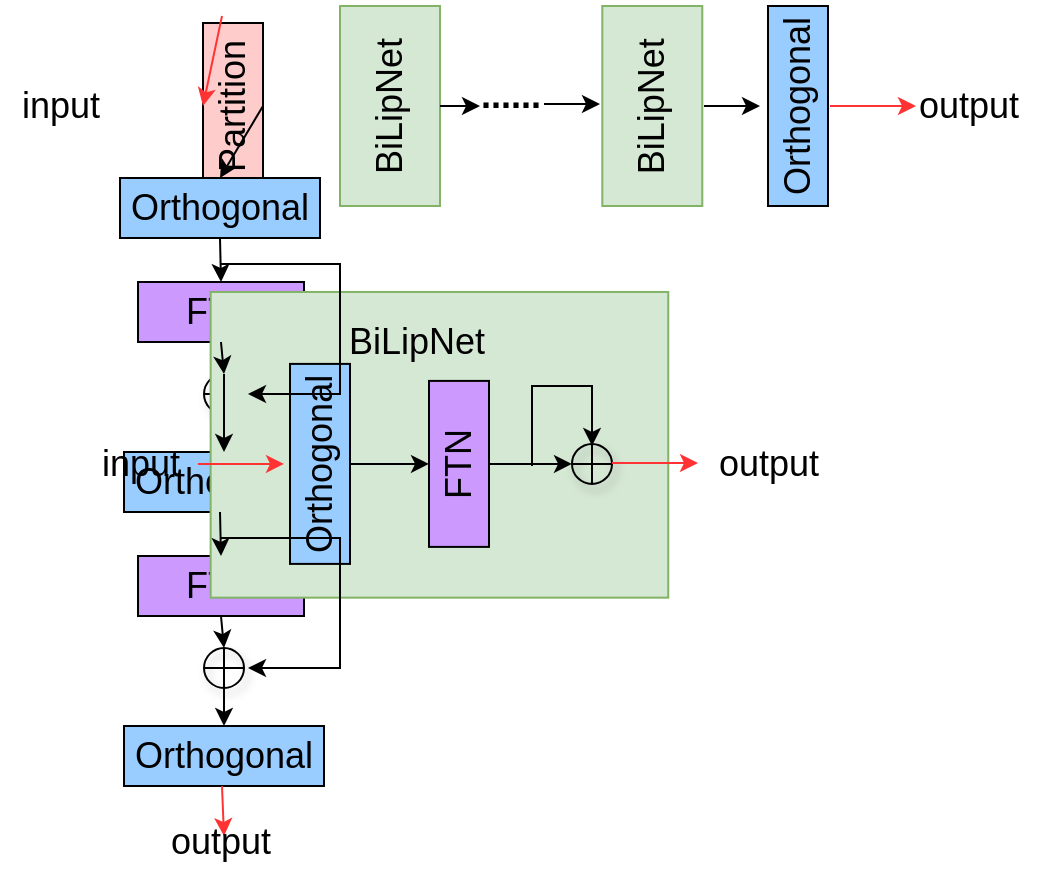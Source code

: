<mxfile version="27.1.6">
  <diagram name="第 1 页" id="12M5Myu7l8NUgM6UxuhZ">
    <mxGraphModel dx="674" dy="438" grid="1" gridSize="10" guides="1" tooltips="1" connect="1" arrows="1" fold="1" page="1" pageScale="1" pageWidth="827" pageHeight="1169" math="0" shadow="0">
      <root>
        <mxCell id="0" />
        <mxCell id="1" parent="0" />
        <mxCell id="n2hKNjZKLiZzbII2VU98-11" value="&lt;font style=&quot;font-size: 18px;&quot;&gt;Partition&lt;/font&gt;" style="rounded=0;whiteSpace=wrap;html=1;fillColor=#FFCCCC;rotation=-90;" vertex="1" parent="1">
          <mxGeometry x="225" y="80" width="83" height="30" as="geometry" />
        </mxCell>
        <mxCell id="n2hKNjZKLiZzbII2VU98-1" value="&lt;font style=&quot;font-size: 18px;&quot;&gt;Orthogonal&lt;/font&gt;" style="rounded=0;whiteSpace=wrap;html=1;fillColor=#99CCFF;" vertex="1" parent="1">
          <mxGeometry x="210" y="131" width="100" height="30" as="geometry" />
        </mxCell>
        <mxCell id="n2hKNjZKLiZzbII2VU98-12" value="" style="endArrow=classic;html=1;rounded=0;exitX=0.5;exitY=1;exitDx=0;exitDy=0;entryX=0.5;entryY=0;entryDx=0;entryDy=0;" edge="1" parent="1" source="n2hKNjZKLiZzbII2VU98-11" target="n2hKNjZKLiZzbII2VU98-1">
          <mxGeometry width="50" height="50" relative="1" as="geometry">
            <mxPoint x="639" y="310" as="sourcePoint" />
            <mxPoint x="319" y="95" as="targetPoint" />
          </mxGeometry>
        </mxCell>
        <mxCell id="n2hKNjZKLiZzbII2VU98-2" value="&lt;font style=&quot;font-size: 18px;&quot;&gt;Orthogonal&lt;/font&gt;" style="rounded=0;whiteSpace=wrap;html=1;fillColor=#99CCFF;" vertex="1" parent="1">
          <mxGeometry x="212" y="268" width="100" height="30" as="geometry" />
        </mxCell>
        <mxCell id="n2hKNjZKLiZzbII2VU98-36" value="" style="endArrow=classic;html=1;rounded=0;fillColor=#FF3333;strokeColor=#FF3333;entryX=0.5;entryY=0;entryDx=0;entryDy=0;exitX=0.983;exitY=0.5;exitDx=0;exitDy=0;exitPerimeter=0;" edge="1" parent="1" target="n2hKNjZKLiZzbII2VU98-11">
          <mxGeometry width="50" height="50" relative="1" as="geometry">
            <mxPoint x="261" y="50" as="sourcePoint" />
            <mxPoint x="250" y="80" as="targetPoint" />
          </mxGeometry>
        </mxCell>
        <mxCell id="n2hKNjZKLiZzbII2VU98-25" value="&lt;font style=&quot;font-size: 18px;&quot;&gt;Orthogonal&lt;/font&gt;" style="rounded=0;whiteSpace=wrap;html=1;fillColor=#99CCFF;" vertex="1" parent="1">
          <mxGeometry x="212" y="405" width="100" height="30" as="geometry" />
        </mxCell>
        <mxCell id="n2hKNjZKLiZzbII2VU98-3" value="&lt;font style=&quot;font-size: 18px;&quot;&gt;FTN&lt;/font&gt;" style="rounded=0;whiteSpace=wrap;html=1;fillColor=#CC99FF;" vertex="1" parent="1">
          <mxGeometry x="219" y="183" width="83" height="30" as="geometry" />
        </mxCell>
        <mxCell id="n2hKNjZKLiZzbII2VU98-38" value="&lt;font style=&quot;font-size: 18px;&quot;&gt;input&lt;/font&gt;" style="text;html=1;align=center;verticalAlign=middle;resizable=0;points=[];autosize=1;strokeColor=none;fillColor=none;" vertex="1" parent="1">
          <mxGeometry x="150" y="75" width="60" height="40" as="geometry" />
        </mxCell>
        <mxCell id="n2hKNjZKLiZzbII2VU98-37" value="" style="endArrow=classic;html=1;rounded=0;fillColor=#FF3333;strokeColor=#FF3333;exitX=0.5;exitY=1;exitDx=0;exitDy=0;" edge="1" parent="1">
          <mxGeometry width="50" height="50" relative="1" as="geometry">
            <mxPoint x="261" y="435" as="sourcePoint" />
            <mxPoint x="262" y="460" as="targetPoint" />
          </mxGeometry>
        </mxCell>
        <mxCell id="n2hKNjZKLiZzbII2VU98-26" value="&lt;font style=&quot;font-size: 18px;&quot;&gt;FTN&lt;/font&gt;" style="rounded=0;whiteSpace=wrap;html=1;fillColor=#CC99FF;" vertex="1" parent="1">
          <mxGeometry x="219" y="320" width="83" height="30" as="geometry" />
        </mxCell>
        <mxCell id="n2hKNjZKLiZzbII2VU98-4" value="" style="ellipse;whiteSpace=wrap;html=1;aspect=fixed;shadow=1;fillColor=none;" vertex="1" parent="1">
          <mxGeometry x="252" y="229" width="20" height="20" as="geometry" />
        </mxCell>
        <mxCell id="n2hKNjZKLiZzbII2VU98-48" value="&lt;font style=&quot;font-size: 18px;&quot;&gt;BiLipNet&lt;/font&gt;" style="rounded=0;whiteSpace=wrap;html=1;fillColor=#d5e8d4;rotation=-90;strokeColor=#82b366;" vertex="1" parent="1">
          <mxGeometry x="295" y="70" width="100" height="50" as="geometry" />
        </mxCell>
        <mxCell id="n2hKNjZKLiZzbII2VU98-39" value="&lt;font style=&quot;font-size: 18px;&quot;&gt;output&lt;/font&gt;" style="text;html=1;align=center;verticalAlign=middle;resizable=0;points=[];autosize=1;strokeColor=none;fillColor=none;" vertex="1" parent="1">
          <mxGeometry x="225" y="443" width="70" height="40" as="geometry" />
        </mxCell>
        <mxCell id="n2hKNjZKLiZzbII2VU98-27" value="" style="ellipse;whiteSpace=wrap;html=1;aspect=fixed;shadow=1;fillColor=none;" vertex="1" parent="1">
          <mxGeometry x="252" y="366" width="20" height="20" as="geometry" />
        </mxCell>
        <mxCell id="n2hKNjZKLiZzbII2VU98-5" value="" style="endArrow=none;html=1;rounded=0;exitX=0;exitY=0.5;exitDx=0;exitDy=0;entryX=1;entryY=0.5;entryDx=0;entryDy=0;" edge="1" parent="1" source="n2hKNjZKLiZzbII2VU98-4" target="n2hKNjZKLiZzbII2VU98-4">
          <mxGeometry width="50" height="50" relative="1" as="geometry">
            <mxPoint x="432" y="354" as="sourcePoint" />
            <mxPoint x="482" y="304" as="targetPoint" />
          </mxGeometry>
        </mxCell>
        <mxCell id="n2hKNjZKLiZzbII2VU98-49" value="" style="rounded=0;whiteSpace=wrap;html=1;fillColor=#d5e8d4;rotation=-90;strokeColor=#82b366;" vertex="1" parent="1">
          <mxGeometry x="293.3" y="150" width="152.85" height="228.81" as="geometry" />
        </mxCell>
        <mxCell id="n2hKNjZKLiZzbII2VU98-28" value="" style="endArrow=none;html=1;rounded=0;exitX=0;exitY=0.5;exitDx=0;exitDy=0;entryX=1;entryY=0.5;entryDx=0;entryDy=0;" edge="1" parent="1" source="n2hKNjZKLiZzbII2VU98-27" target="n2hKNjZKLiZzbII2VU98-27">
          <mxGeometry width="50" height="50" relative="1" as="geometry">
            <mxPoint x="432" y="491" as="sourcePoint" />
            <mxPoint x="482" y="441" as="targetPoint" />
          </mxGeometry>
        </mxCell>
        <mxCell id="n2hKNjZKLiZzbII2VU98-6" value="" style="endArrow=none;html=1;rounded=0;exitX=0.5;exitY=1;exitDx=0;exitDy=0;entryX=0.5;entryY=0;entryDx=0;entryDy=0;" edge="1" parent="1" source="n2hKNjZKLiZzbII2VU98-4" target="n2hKNjZKLiZzbII2VU98-4">
          <mxGeometry width="50" height="50" relative="1" as="geometry">
            <mxPoint x="432" y="354" as="sourcePoint" />
            <mxPoint x="482" y="304" as="targetPoint" />
          </mxGeometry>
        </mxCell>
        <mxCell id="n2hKNjZKLiZzbII2VU98-50" value="&lt;font style=&quot;font-size: 18px;&quot;&gt;Orthogonal&lt;/font&gt;" style="rounded=0;whiteSpace=wrap;html=1;fillColor=#99CCFF;rotation=-90;" vertex="1" parent="1">
          <mxGeometry x="260" y="258.95" width="100" height="30" as="geometry" />
        </mxCell>
        <mxCell id="n2hKNjZKLiZzbII2VU98-29" value="" style="endArrow=none;html=1;rounded=0;exitX=0.5;exitY=1;exitDx=0;exitDy=0;entryX=0.5;entryY=0;entryDx=0;entryDy=0;" edge="1" parent="1" source="n2hKNjZKLiZzbII2VU98-27" target="n2hKNjZKLiZzbII2VU98-27">
          <mxGeometry width="50" height="50" relative="1" as="geometry">
            <mxPoint x="432" y="491" as="sourcePoint" />
            <mxPoint x="482" y="441" as="targetPoint" />
          </mxGeometry>
        </mxCell>
        <mxCell id="n2hKNjZKLiZzbII2VU98-7" value="" style="endArrow=classic;html=1;rounded=0;exitX=0.5;exitY=1;exitDx=0;exitDy=0;entryX=0.5;entryY=0;entryDx=0;entryDy=0;" edge="1" parent="1" source="n2hKNjZKLiZzbII2VU98-1" target="n2hKNjZKLiZzbII2VU98-3">
          <mxGeometry width="50" height="50" relative="1" as="geometry">
            <mxPoint x="562" y="333" as="sourcePoint" />
            <mxPoint x="612" y="283" as="targetPoint" />
          </mxGeometry>
        </mxCell>
        <mxCell id="n2hKNjZKLiZzbII2VU98-52" value="&lt;font style=&quot;font-size: 18px;&quot;&gt;FTN&lt;/font&gt;" style="rounded=0;whiteSpace=wrap;html=1;fillColor=#CC99FF;rotation=-90;" vertex="1" parent="1">
          <mxGeometry x="338" y="258.95" width="83" height="30" as="geometry" />
        </mxCell>
        <mxCell id="n2hKNjZKLiZzbII2VU98-30" value="" style="endArrow=classic;html=1;rounded=0;exitX=0.5;exitY=1;exitDx=0;exitDy=0;entryX=0.5;entryY=0;entryDx=0;entryDy=0;" edge="1" parent="1" target="n2hKNjZKLiZzbII2VU98-26">
          <mxGeometry width="50" height="50" relative="1" as="geometry">
            <mxPoint x="260" y="298" as="sourcePoint" />
            <mxPoint x="612" y="420" as="targetPoint" />
          </mxGeometry>
        </mxCell>
        <mxCell id="n2hKNjZKLiZzbII2VU98-8" value="" style="endArrow=classic;html=1;rounded=0;exitX=0.5;exitY=1;exitDx=0;exitDy=0;entryX=0.5;entryY=0;entryDx=0;entryDy=0;" edge="1" parent="1" source="n2hKNjZKLiZzbII2VU98-3" target="n2hKNjZKLiZzbII2VU98-4">
          <mxGeometry width="50" height="50" relative="1" as="geometry">
            <mxPoint x="562" y="333" as="sourcePoint" />
            <mxPoint x="612" y="283" as="targetPoint" />
          </mxGeometry>
        </mxCell>
        <mxCell id="n2hKNjZKLiZzbII2VU98-53" value="" style="endArrow=classic;html=1;rounded=0;exitX=0.5;exitY=1;exitDx=0;exitDy=0;entryX=0.5;entryY=0;entryDx=0;entryDy=0;" edge="1" parent="1" source="n2hKNjZKLiZzbII2VU98-50" target="n2hKNjZKLiZzbII2VU98-52">
          <mxGeometry width="50" height="50" relative="1" as="geometry">
            <mxPoint x="538" y="511.95" as="sourcePoint" />
            <mxPoint x="588" y="461.95" as="targetPoint" />
          </mxGeometry>
        </mxCell>
        <mxCell id="n2hKNjZKLiZzbII2VU98-31" value="" style="endArrow=classic;html=1;rounded=0;exitX=0.5;exitY=1;exitDx=0;exitDy=0;entryX=0.5;entryY=0;entryDx=0;entryDy=0;" edge="1" parent="1" source="n2hKNjZKLiZzbII2VU98-26" target="n2hKNjZKLiZzbII2VU98-27">
          <mxGeometry width="50" height="50" relative="1" as="geometry">
            <mxPoint x="562" y="470" as="sourcePoint" />
            <mxPoint x="612" y="420" as="targetPoint" />
          </mxGeometry>
        </mxCell>
        <mxCell id="n2hKNjZKLiZzbII2VU98-9" value="" style="endArrow=classic;html=1;rounded=0;exitX=0.5;exitY=1;exitDx=0;exitDy=0;entryX=0.5;entryY=0;entryDx=0;entryDy=0;" edge="1" parent="1" source="n2hKNjZKLiZzbII2VU98-4" target="n2hKNjZKLiZzbII2VU98-2">
          <mxGeometry width="50" height="50" relative="1" as="geometry">
            <mxPoint x="562" y="333" as="sourcePoint" />
            <mxPoint x="612" y="283" as="targetPoint" />
          </mxGeometry>
        </mxCell>
        <mxCell id="n2hKNjZKLiZzbII2VU98-54" value="" style="endArrow=classic;html=1;rounded=0;exitX=0.5;exitY=1;exitDx=0;exitDy=0;entryX=0;entryY=0.5;entryDx=0;entryDy=0;" edge="1" parent="1" source="n2hKNjZKLiZzbII2VU98-52" target="n2hKNjZKLiZzbII2VU98-56">
          <mxGeometry width="50" height="50" relative="1" as="geometry">
            <mxPoint x="538" y="511.95" as="sourcePoint" />
            <mxPoint x="238" y="407.95" as="targetPoint" />
          </mxGeometry>
        </mxCell>
        <mxCell id="n2hKNjZKLiZzbII2VU98-32" value="" style="endArrow=classic;html=1;rounded=0;exitX=0.5;exitY=1;exitDx=0;exitDy=0;entryX=0.5;entryY=0;entryDx=0;entryDy=0;" edge="1" parent="1" source="n2hKNjZKLiZzbII2VU98-27" target="n2hKNjZKLiZzbII2VU98-25">
          <mxGeometry width="50" height="50" relative="1" as="geometry">
            <mxPoint x="562" y="470" as="sourcePoint" />
            <mxPoint x="612" y="420" as="targetPoint" />
          </mxGeometry>
        </mxCell>
        <mxCell id="n2hKNjZKLiZzbII2VU98-10" value="" style="endArrow=classic;html=1;rounded=0;entryX=1;entryY=0.5;entryDx=0;entryDy=0;" edge="1" parent="1">
          <mxGeometry width="50" height="50" relative="1" as="geometry">
            <mxPoint x="260" y="174" as="sourcePoint" />
            <mxPoint x="274" y="239" as="targetPoint" />
            <Array as="points">
              <mxPoint x="320" y="174" />
              <mxPoint x="320" y="239" />
            </Array>
          </mxGeometry>
        </mxCell>
        <mxCell id="n2hKNjZKLiZzbII2VU98-56" value="" style="ellipse;whiteSpace=wrap;html=1;aspect=fixed;shadow=1;fillColor=none;" vertex="1" parent="1">
          <mxGeometry x="436" y="263.95" width="20" height="20" as="geometry" />
        </mxCell>
        <mxCell id="n2hKNjZKLiZzbII2VU98-33" value="" style="endArrow=classic;html=1;rounded=0;entryX=1;entryY=0.5;entryDx=0;entryDy=0;" edge="1" parent="1">
          <mxGeometry width="50" height="50" relative="1" as="geometry">
            <mxPoint x="260" y="311" as="sourcePoint" />
            <mxPoint x="274" y="376" as="targetPoint" />
            <Array as="points">
              <mxPoint x="320" y="311" />
              <mxPoint x="320" y="376" />
            </Array>
          </mxGeometry>
        </mxCell>
        <mxCell id="n2hKNjZKLiZzbII2VU98-57" value="" style="endArrow=none;html=1;rounded=0;exitX=0;exitY=0.5;exitDx=0;exitDy=0;entryX=1;entryY=0.5;entryDx=0;entryDy=0;" edge="1" parent="1" source="n2hKNjZKLiZzbII2VU98-56" target="n2hKNjZKLiZzbII2VU98-56">
          <mxGeometry width="50" height="50" relative="1" as="geometry">
            <mxPoint x="616" y="388.95" as="sourcePoint" />
            <mxPoint x="666" y="338.95" as="targetPoint" />
          </mxGeometry>
        </mxCell>
        <mxCell id="n2hKNjZKLiZzbII2VU98-58" value="" style="endArrow=none;html=1;rounded=0;exitX=0.5;exitY=1;exitDx=0;exitDy=0;entryX=0.5;entryY=0;entryDx=0;entryDy=0;" edge="1" parent="1" source="n2hKNjZKLiZzbII2VU98-56" target="n2hKNjZKLiZzbII2VU98-56">
          <mxGeometry width="50" height="50" relative="1" as="geometry">
            <mxPoint x="616" y="388.95" as="sourcePoint" />
            <mxPoint x="666" y="338.95" as="targetPoint" />
          </mxGeometry>
        </mxCell>
        <mxCell id="n2hKNjZKLiZzbII2VU98-59" value="" style="endArrow=classic;html=1;rounded=0;" edge="1" parent="1">
          <mxGeometry width="50" height="50" relative="1" as="geometry">
            <mxPoint x="416" y="274.95" as="sourcePoint" />
            <mxPoint x="446" y="264.95" as="targetPoint" />
            <Array as="points">
              <mxPoint x="416" y="234.95" />
              <mxPoint x="446" y="234.95" />
            </Array>
          </mxGeometry>
        </mxCell>
        <mxCell id="n2hKNjZKLiZzbII2VU98-60" value="&lt;font style=&quot;font-size: 18px;&quot;&gt;BiLipNet&lt;/font&gt;" style="text;html=1;align=center;verticalAlign=middle;resizable=0;points=[];autosize=1;strokeColor=none;fillColor=none;" vertex="1" parent="1">
          <mxGeometry x="313" y="192.85" width="90" height="40" as="geometry" />
        </mxCell>
        <mxCell id="n2hKNjZKLiZzbII2VU98-61" value="" style="endArrow=classic;html=1;rounded=0;fillColor=#FF3333;strokeColor=#FF3333;entryX=0.5;entryY=0;entryDx=0;entryDy=0;exitX=0.983;exitY=0.5;exitDx=0;exitDy=0;exitPerimeter=0;" edge="1" parent="1" source="n2hKNjZKLiZzbII2VU98-62">
          <mxGeometry width="50" height="50" relative="1" as="geometry">
            <mxPoint x="301" y="228.95" as="sourcePoint" />
            <mxPoint x="292" y="273.95" as="targetPoint" />
          </mxGeometry>
        </mxCell>
        <mxCell id="n2hKNjZKLiZzbII2VU98-62" value="&lt;font style=&quot;font-size: 18px;&quot;&gt;input&lt;/font&gt;" style="text;html=1;align=center;verticalAlign=middle;resizable=0;points=[];autosize=1;strokeColor=none;fillColor=none;" vertex="1" parent="1">
          <mxGeometry x="190" y="253.95" width="60" height="40" as="geometry" />
        </mxCell>
        <mxCell id="n2hKNjZKLiZzbII2VU98-63" value="" style="endArrow=classic;html=1;rounded=0;fillColor=#FF3333;strokeColor=#FF3333;entryX=0.5;entryY=0;entryDx=0;entryDy=0;exitX=0.983;exitY=0.5;exitDx=0;exitDy=0;exitPerimeter=0;" edge="1" parent="1">
          <mxGeometry width="50" height="50" relative="1" as="geometry">
            <mxPoint x="456" y="273.45" as="sourcePoint" />
            <mxPoint x="499" y="273.55" as="targetPoint" />
          </mxGeometry>
        </mxCell>
        <mxCell id="n2hKNjZKLiZzbII2VU98-64" value="&lt;font style=&quot;font-size: 18px;&quot;&gt;output&lt;/font&gt;" style="text;html=1;align=center;verticalAlign=middle;resizable=0;points=[];autosize=1;strokeColor=none;fillColor=none;" vertex="1" parent="1">
          <mxGeometry x="499" y="253.95" width="70" height="40" as="geometry" />
        </mxCell>
        <mxCell id="n2hKNjZKLiZzbII2VU98-65" value="" style="endArrow=classic;html=1;rounded=0;exitX=0.5;exitY=1;exitDx=0;exitDy=0;" edge="1" parent="1" source="n2hKNjZKLiZzbII2VU98-48">
          <mxGeometry width="50" height="50" relative="1" as="geometry">
            <mxPoint x="410" y="90" as="sourcePoint" />
            <mxPoint x="390" y="95" as="targetPoint" />
          </mxGeometry>
        </mxCell>
        <mxCell id="n2hKNjZKLiZzbII2VU98-68" value="&lt;font style=&quot;font-size: 18px;&quot;&gt;&lt;b&gt;......&lt;/b&gt;&lt;/font&gt;" style="text;html=1;align=center;verticalAlign=middle;resizable=0;points=[];autosize=1;strokeColor=none;fillColor=none;" vertex="1" parent="1">
          <mxGeometry x="380" y="70" width="50" height="40" as="geometry" />
        </mxCell>
        <mxCell id="n2hKNjZKLiZzbII2VU98-69" value="" style="endArrow=classic;html=1;rounded=0;exitX=0.92;exitY=0.675;exitDx=0;exitDy=0;exitPerimeter=0;" edge="1" parent="1">
          <mxGeometry width="50" height="50" relative="1" as="geometry">
            <mxPoint x="422" y="94" as="sourcePoint" />
            <mxPoint x="450" y="94" as="targetPoint" />
          </mxGeometry>
        </mxCell>
        <mxCell id="n2hKNjZKLiZzbII2VU98-71" value="&lt;font style=&quot;font-size: 18px;&quot;&gt;BiLipNet&lt;/font&gt;" style="rounded=0;whiteSpace=wrap;html=1;fillColor=#d5e8d4;rotation=-90;strokeColor=#82b366;" vertex="1" parent="1">
          <mxGeometry x="426.15" y="70" width="100" height="50" as="geometry" />
        </mxCell>
        <mxCell id="n2hKNjZKLiZzbII2VU98-72" value="&lt;font style=&quot;font-size: 18px;&quot;&gt;Orthogonal&lt;/font&gt;" style="rounded=0;whiteSpace=wrap;html=1;fillColor=#99CCFF;rotation=-90;" vertex="1" parent="1">
          <mxGeometry x="499" y="80" width="100" height="30" as="geometry" />
        </mxCell>
        <mxCell id="n2hKNjZKLiZzbII2VU98-73" value="" style="endArrow=classic;html=1;rounded=0;exitX=0.92;exitY=0.675;exitDx=0;exitDy=0;exitPerimeter=0;" edge="1" parent="1">
          <mxGeometry width="50" height="50" relative="1" as="geometry">
            <mxPoint x="502" y="95" as="sourcePoint" />
            <mxPoint x="530" y="95" as="targetPoint" />
          </mxGeometry>
        </mxCell>
        <mxCell id="n2hKNjZKLiZzbII2VU98-74" value="" style="endArrow=classic;html=1;rounded=0;fillColor=#FF3333;strokeColor=#FF3333;entryX=0.5;entryY=0;entryDx=0;entryDy=0;exitX=0.983;exitY=0.5;exitDx=0;exitDy=0;exitPerimeter=0;" edge="1" parent="1">
          <mxGeometry width="50" height="50" relative="1" as="geometry">
            <mxPoint x="565" y="95" as="sourcePoint" />
            <mxPoint x="608" y="95" as="targetPoint" />
          </mxGeometry>
        </mxCell>
        <mxCell id="n2hKNjZKLiZzbII2VU98-75" value="&lt;font style=&quot;font-size: 18px;&quot;&gt;output&lt;/font&gt;" style="text;html=1;align=center;verticalAlign=middle;resizable=0;points=[];autosize=1;strokeColor=none;fillColor=none;" vertex="1" parent="1">
          <mxGeometry x="599" y="75" width="70" height="40" as="geometry" />
        </mxCell>
      </root>
    </mxGraphModel>
  </diagram>
</mxfile>
